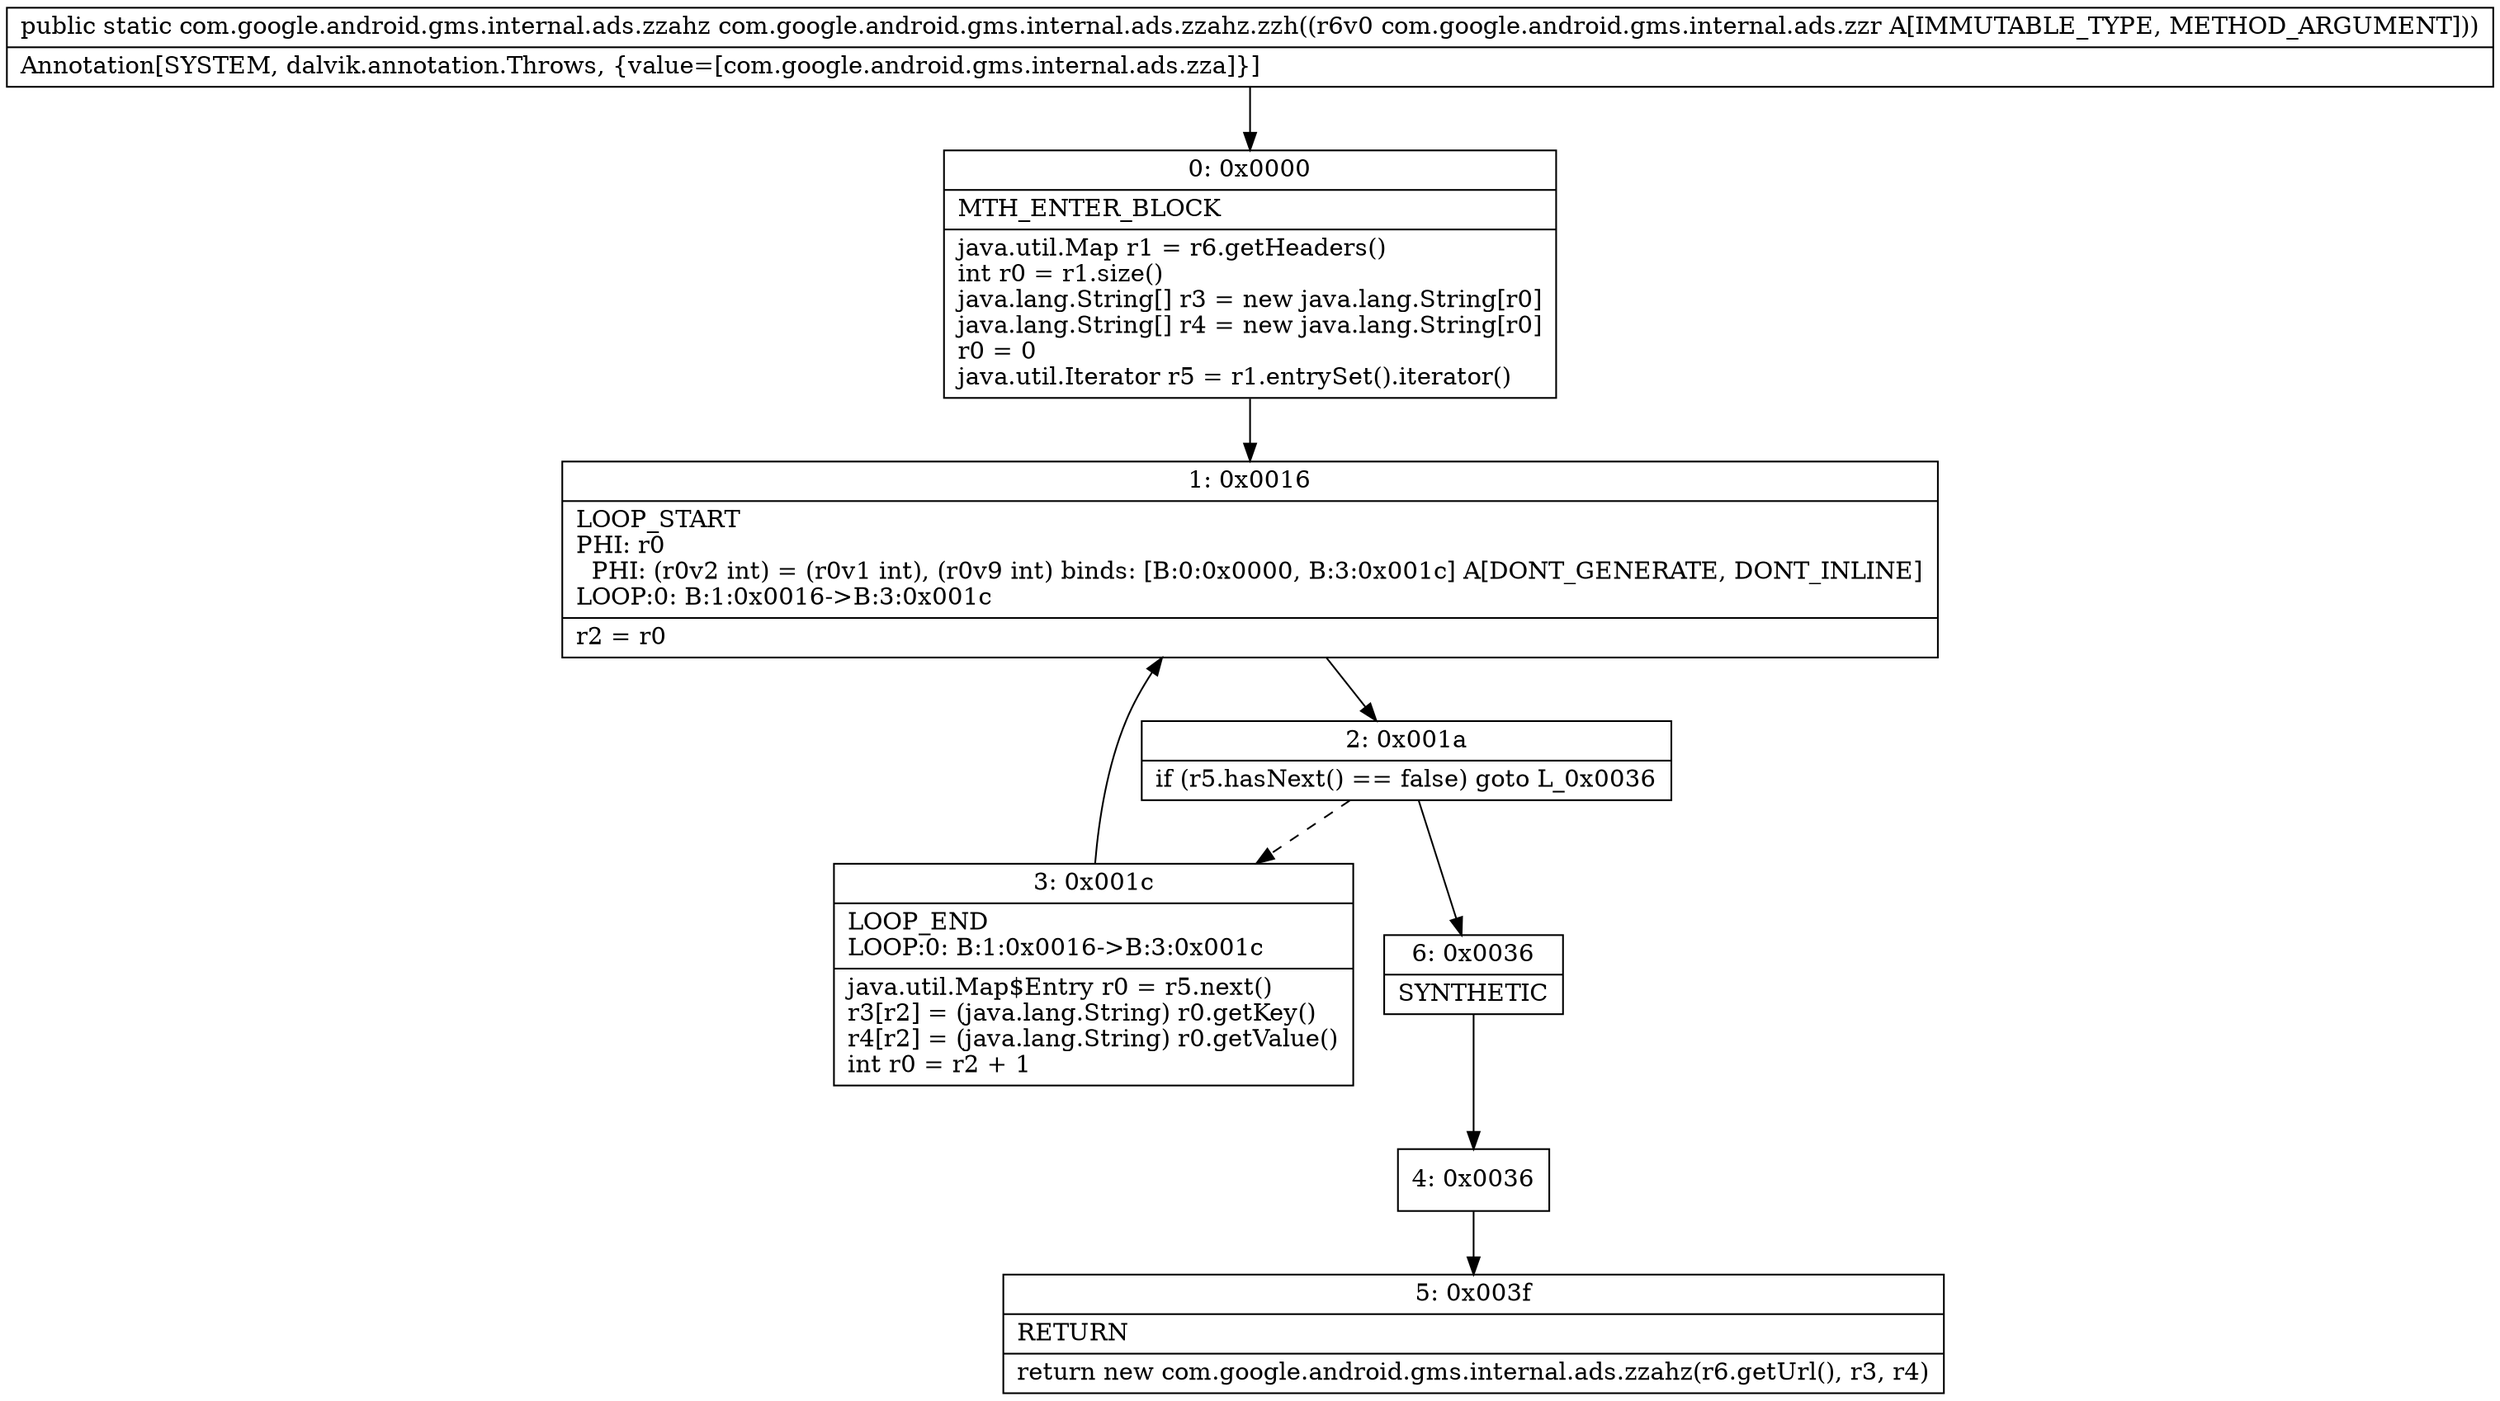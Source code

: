 digraph "CFG forcom.google.android.gms.internal.ads.zzahz.zzh(Lcom\/google\/android\/gms\/internal\/ads\/zzr;)Lcom\/google\/android\/gms\/internal\/ads\/zzahz;" {
Node_0 [shape=record,label="{0\:\ 0x0000|MTH_ENTER_BLOCK\l|java.util.Map r1 = r6.getHeaders()\lint r0 = r1.size()\ljava.lang.String[] r3 = new java.lang.String[r0]\ljava.lang.String[] r4 = new java.lang.String[r0]\lr0 = 0\ljava.util.Iterator r5 = r1.entrySet().iterator()\l}"];
Node_1 [shape=record,label="{1\:\ 0x0016|LOOP_START\lPHI: r0 \l  PHI: (r0v2 int) = (r0v1 int), (r0v9 int) binds: [B:0:0x0000, B:3:0x001c] A[DONT_GENERATE, DONT_INLINE]\lLOOP:0: B:1:0x0016\-\>B:3:0x001c\l|r2 = r0\l}"];
Node_2 [shape=record,label="{2\:\ 0x001a|if (r5.hasNext() == false) goto L_0x0036\l}"];
Node_3 [shape=record,label="{3\:\ 0x001c|LOOP_END\lLOOP:0: B:1:0x0016\-\>B:3:0x001c\l|java.util.Map$Entry r0 = r5.next()\lr3[r2] = (java.lang.String) r0.getKey()\lr4[r2] = (java.lang.String) r0.getValue()\lint r0 = r2 + 1\l}"];
Node_4 [shape=record,label="{4\:\ 0x0036}"];
Node_5 [shape=record,label="{5\:\ 0x003f|RETURN\l|return new com.google.android.gms.internal.ads.zzahz(r6.getUrl(), r3, r4)\l}"];
Node_6 [shape=record,label="{6\:\ 0x0036|SYNTHETIC\l}"];
MethodNode[shape=record,label="{public static com.google.android.gms.internal.ads.zzahz com.google.android.gms.internal.ads.zzahz.zzh((r6v0 com.google.android.gms.internal.ads.zzr A[IMMUTABLE_TYPE, METHOD_ARGUMENT]))  | Annotation[SYSTEM, dalvik.annotation.Throws, \{value=[com.google.android.gms.internal.ads.zza]\}]\l}"];
MethodNode -> Node_0;
Node_0 -> Node_1;
Node_1 -> Node_2;
Node_2 -> Node_3[style=dashed];
Node_2 -> Node_6;
Node_3 -> Node_1;
Node_4 -> Node_5;
Node_6 -> Node_4;
}

